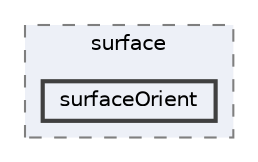 digraph "applications/utilities/surface/surfaceOrient"
{
 // LATEX_PDF_SIZE
  bgcolor="transparent";
  edge [fontname=Helvetica,fontsize=10,labelfontname=Helvetica,labelfontsize=10];
  node [fontname=Helvetica,fontsize=10,shape=box,height=0.2,width=0.4];
  compound=true
  subgraph clusterdir_f17de662d5fa06afbf0442aecb6ca0a0 {
    graph [ bgcolor="#edf0f7", pencolor="grey50", label="surface", fontname=Helvetica,fontsize=10 style="filled,dashed", URL="dir_f17de662d5fa06afbf0442aecb6ca0a0.html",tooltip=""]
  dir_fb3c40d5c43f6342c36bdfaedd3cf3bc [label="surfaceOrient", fillcolor="#edf0f7", color="grey25", style="filled,bold", URL="dir_fb3c40d5c43f6342c36bdfaedd3cf3bc.html",tooltip=""];
  }
}
